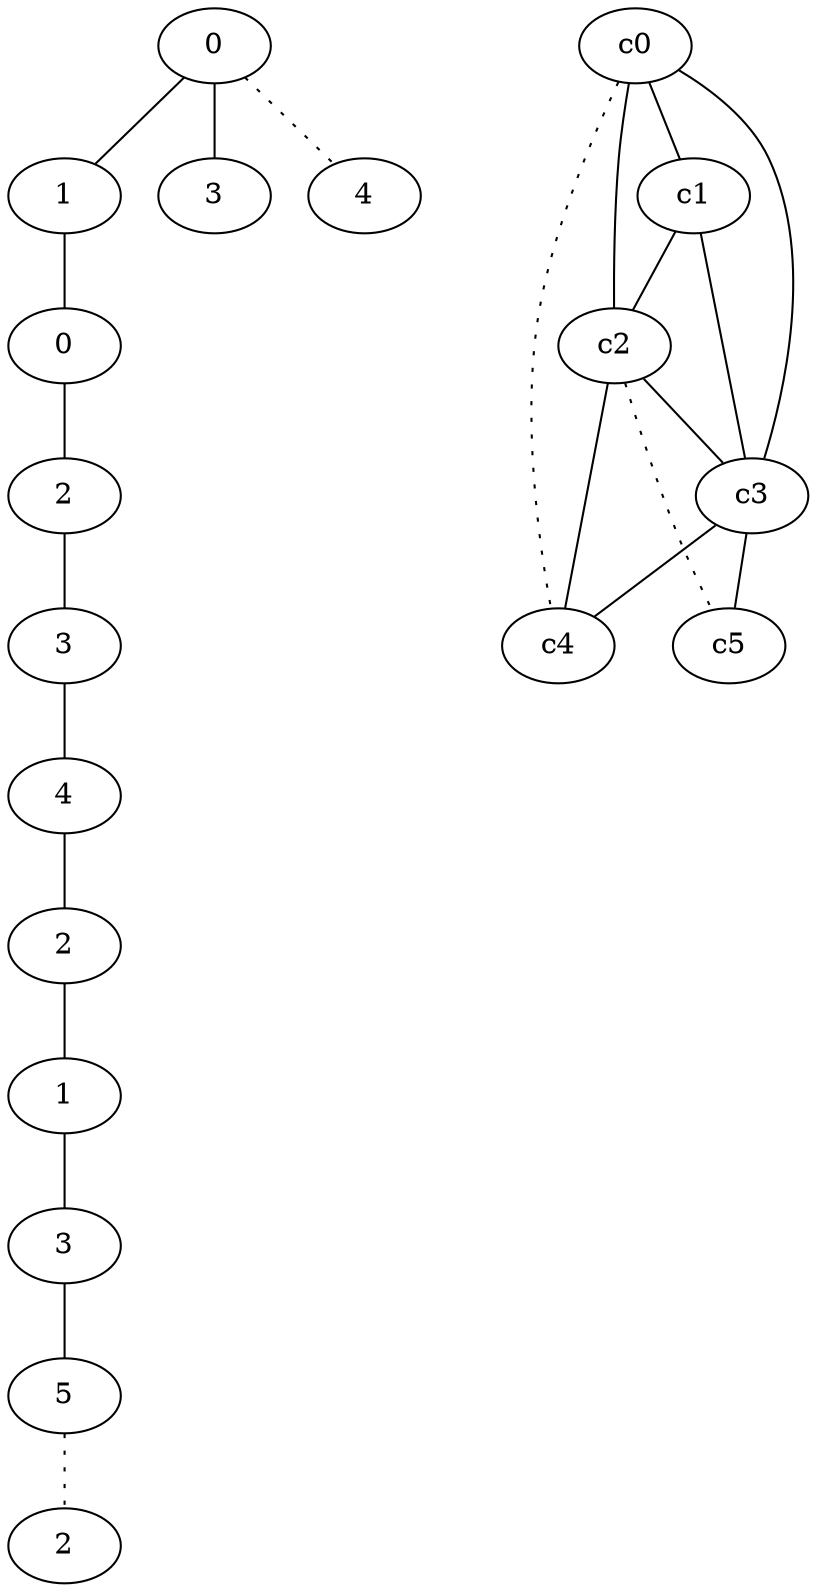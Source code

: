 graph {
a0[label=0];
a1[label=1];
a2[label=0];
a3[label=2];
a4[label=3];
a5[label=4];
a6[label=2];
a7[label=1];
a8[label=3];
a9[label=5];
a10[label=2];
a11[label=3];
a12[label=4];
a0 -- a1;
a0 -- a11;
a0 -- a12 [style=dotted];
a1 -- a2;
a2 -- a3;
a3 -- a4;
a4 -- a5;
a5 -- a6;
a6 -- a7;
a7 -- a8;
a8 -- a9;
a9 -- a10 [style=dotted];
c0 -- c1;
c0 -- c2;
c0 -- c3;
c0 -- c4 [style=dotted];
c1 -- c2;
c1 -- c3;
c2 -- c3;
c2 -- c4;
c2 -- c5 [style=dotted];
c3 -- c4;
c3 -- c5;
}
